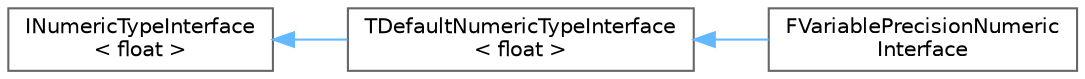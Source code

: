 digraph "Graphical Class Hierarchy"
{
 // INTERACTIVE_SVG=YES
 // LATEX_PDF_SIZE
  bgcolor="transparent";
  edge [fontname=Helvetica,fontsize=10,labelfontname=Helvetica,labelfontsize=10];
  node [fontname=Helvetica,fontsize=10,shape=box,height=0.2,width=0.4];
  rankdir="LR";
  Node0 [id="Node000000",label="INumericTypeInterface\l\< float \>",height=0.2,width=0.4,color="grey40", fillcolor="white", style="filled",URL="$dc/d8c/structINumericTypeInterface.html",tooltip=" "];
  Node0 -> Node1 [id="edge5525_Node000000_Node000001",dir="back",color="steelblue1",style="solid",tooltip=" "];
  Node1 [id="Node000001",label="TDefaultNumericTypeInterface\l\< float \>",height=0.2,width=0.4,color="grey40", fillcolor="white", style="filled",URL="$d3/df1/structTDefaultNumericTypeInterface.html",tooltip=" "];
  Node1 -> Node2 [id="edge5526_Node000001_Node000002",dir="back",color="steelblue1",style="solid",tooltip=" "];
  Node2 [id="Node000002",label="FVariablePrecisionNumeric\lInterface",height=0.2,width=0.4,color="grey40", fillcolor="white", style="filled",URL="$de/dea/structFVariablePrecisionNumericInterface.html",tooltip=" "];
}
